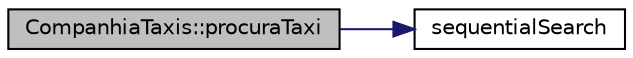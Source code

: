 digraph "CompanhiaTaxis::procuraTaxi"
{
  edge [fontname="Helvetica",fontsize="10",labelfontname="Helvetica",labelfontsize="10"];
  node [fontname="Helvetica",fontsize="10",shape=record];
  rankdir="LR";
  Node34 [label="CompanhiaTaxis::procuraTaxi",height=0.2,width=0.4,color="black", fillcolor="grey75", style="filled", fontcolor="black"];
  Node34 -> Node35 [color="midnightblue",fontsize="10",style="solid",fontname="Helvetica"];
  Node35 [label="sequentialSearch",height=0.2,width=0.4,color="black", fillcolor="white", style="filled",URL="$sequential_search_8h.html#acd555ad1f1fc3b2011aab63641f98151"];
}
